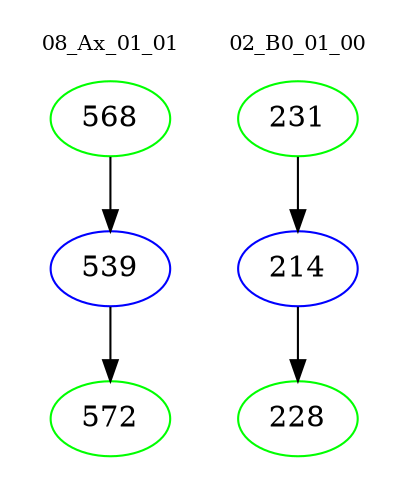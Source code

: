 digraph{
subgraph cluster_0 {
color = white
label = "08_Ax_01_01";
fontsize=10;
T0_568 [label="568", color="green"]
T0_568 -> T0_539 [color="black"]
T0_539 [label="539", color="blue"]
T0_539 -> T0_572 [color="black"]
T0_572 [label="572", color="green"]
}
subgraph cluster_1 {
color = white
label = "02_B0_01_00";
fontsize=10;
T1_231 [label="231", color="green"]
T1_231 -> T1_214 [color="black"]
T1_214 [label="214", color="blue"]
T1_214 -> T1_228 [color="black"]
T1_228 [label="228", color="green"]
}
}

